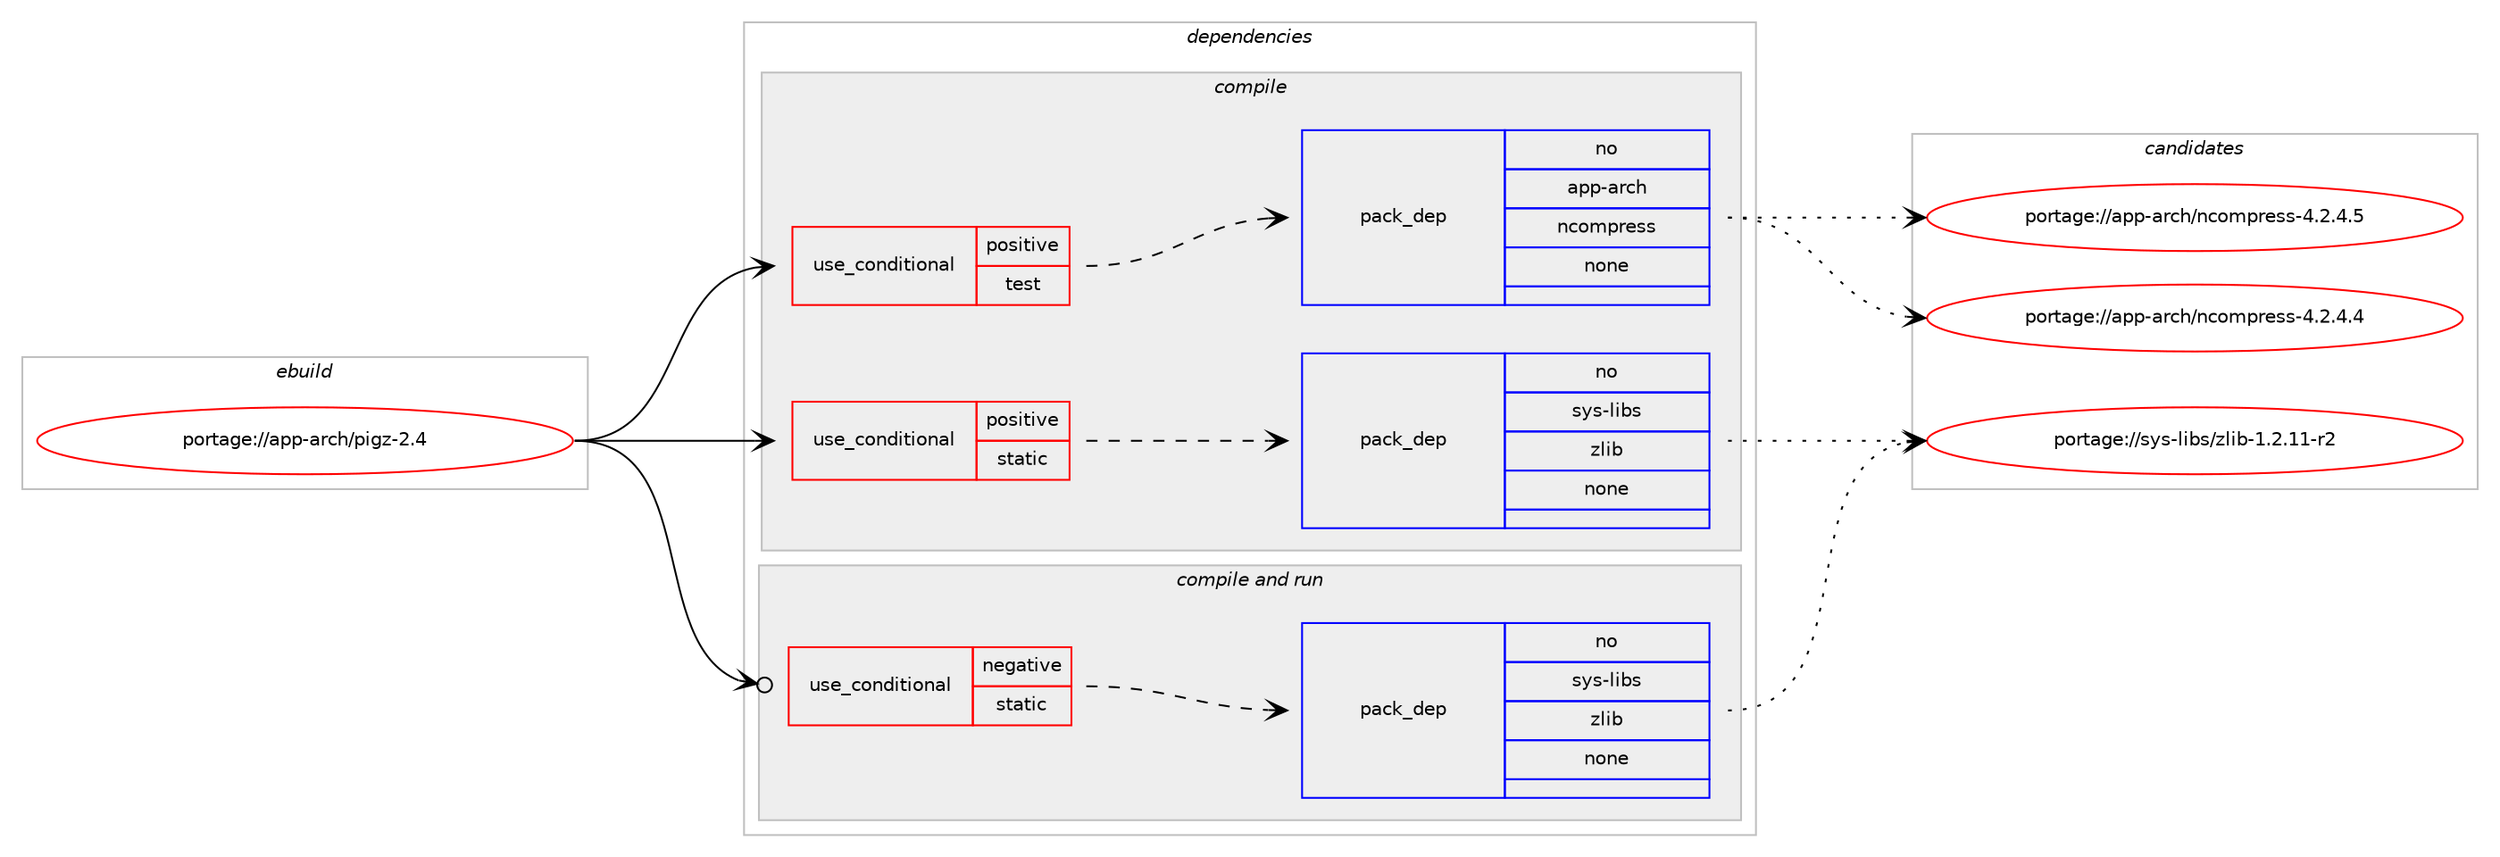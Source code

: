 digraph prolog {

# *************
# Graph options
# *************

newrank=true;
concentrate=true;
compound=true;
graph [rankdir=LR,fontname=Helvetica,fontsize=10,ranksep=1.5];#, ranksep=2.5, nodesep=0.2];
edge  [arrowhead=vee];
node  [fontname=Helvetica,fontsize=10];

# **********
# The ebuild
# **********

subgraph cluster_leftcol {
color=gray;
rank=same;
label=<<i>ebuild</i>>;
id [label="portage://app-arch/pigz-2.4", color=red, width=4, href="../app-arch/pigz-2.4.svg"];
}

# ****************
# The dependencies
# ****************

subgraph cluster_midcol {
color=gray;
label=<<i>dependencies</i>>;
subgraph cluster_compile {
fillcolor="#eeeeee";
style=filled;
label=<<i>compile</i>>;
subgraph cond2257 {
dependency8569 [label=<<TABLE BORDER="0" CELLBORDER="1" CELLSPACING="0" CELLPADDING="4"><TR><TD ROWSPAN="3" CELLPADDING="10">use_conditional</TD></TR><TR><TD>positive</TD></TR><TR><TD>static</TD></TR></TABLE>>, shape=none, color=red];
subgraph pack6176 {
dependency8570 [label=<<TABLE BORDER="0" CELLBORDER="1" CELLSPACING="0" CELLPADDING="4" WIDTH="220"><TR><TD ROWSPAN="6" CELLPADDING="30">pack_dep</TD></TR><TR><TD WIDTH="110">no</TD></TR><TR><TD>sys-libs</TD></TR><TR><TD>zlib</TD></TR><TR><TD>none</TD></TR><TR><TD></TD></TR></TABLE>>, shape=none, color=blue];
}
dependency8569:e -> dependency8570:w [weight=20,style="dashed",arrowhead="vee"];
}
id:e -> dependency8569:w [weight=20,style="solid",arrowhead="vee"];
subgraph cond2258 {
dependency8571 [label=<<TABLE BORDER="0" CELLBORDER="1" CELLSPACING="0" CELLPADDING="4"><TR><TD ROWSPAN="3" CELLPADDING="10">use_conditional</TD></TR><TR><TD>positive</TD></TR><TR><TD>test</TD></TR></TABLE>>, shape=none, color=red];
subgraph pack6177 {
dependency8572 [label=<<TABLE BORDER="0" CELLBORDER="1" CELLSPACING="0" CELLPADDING="4" WIDTH="220"><TR><TD ROWSPAN="6" CELLPADDING="30">pack_dep</TD></TR><TR><TD WIDTH="110">no</TD></TR><TR><TD>app-arch</TD></TR><TR><TD>ncompress</TD></TR><TR><TD>none</TD></TR><TR><TD></TD></TR></TABLE>>, shape=none, color=blue];
}
dependency8571:e -> dependency8572:w [weight=20,style="dashed",arrowhead="vee"];
}
id:e -> dependency8571:w [weight=20,style="solid",arrowhead="vee"];
}
subgraph cluster_compileandrun {
fillcolor="#eeeeee";
style=filled;
label=<<i>compile and run</i>>;
subgraph cond2259 {
dependency8573 [label=<<TABLE BORDER="0" CELLBORDER="1" CELLSPACING="0" CELLPADDING="4"><TR><TD ROWSPAN="3" CELLPADDING="10">use_conditional</TD></TR><TR><TD>negative</TD></TR><TR><TD>static</TD></TR></TABLE>>, shape=none, color=red];
subgraph pack6178 {
dependency8574 [label=<<TABLE BORDER="0" CELLBORDER="1" CELLSPACING="0" CELLPADDING="4" WIDTH="220"><TR><TD ROWSPAN="6" CELLPADDING="30">pack_dep</TD></TR><TR><TD WIDTH="110">no</TD></TR><TR><TD>sys-libs</TD></TR><TR><TD>zlib</TD></TR><TR><TD>none</TD></TR><TR><TD></TD></TR></TABLE>>, shape=none, color=blue];
}
dependency8573:e -> dependency8574:w [weight=20,style="dashed",arrowhead="vee"];
}
id:e -> dependency8573:w [weight=20,style="solid",arrowhead="odotvee"];
}
subgraph cluster_run {
fillcolor="#eeeeee";
style=filled;
label=<<i>run</i>>;
}
}

# **************
# The candidates
# **************

subgraph cluster_choices {
rank=same;
color=gray;
label=<<i>candidates</i>>;

subgraph choice6176 {
color=black;
nodesep=1;
choiceportage11512111545108105981154712210810598454946504649494511450 [label="portage://sys-libs/zlib-1.2.11-r2", color=red, width=4,href="../sys-libs/zlib-1.2.11-r2.svg"];
dependency8570:e -> choiceportage11512111545108105981154712210810598454946504649494511450:w [style=dotted,weight="100"];
}
subgraph choice6177 {
color=black;
nodesep=1;
choiceportage9711211245971149910447110991111091121141011151154552465046524652 [label="portage://app-arch/ncompress-4.2.4.4", color=red, width=4,href="../app-arch/ncompress-4.2.4.4.svg"];
choiceportage9711211245971149910447110991111091121141011151154552465046524653 [label="portage://app-arch/ncompress-4.2.4.5", color=red, width=4,href="../app-arch/ncompress-4.2.4.5.svg"];
dependency8572:e -> choiceportage9711211245971149910447110991111091121141011151154552465046524652:w [style=dotted,weight="100"];
dependency8572:e -> choiceportage9711211245971149910447110991111091121141011151154552465046524653:w [style=dotted,weight="100"];
}
subgraph choice6178 {
color=black;
nodesep=1;
choiceportage11512111545108105981154712210810598454946504649494511450 [label="portage://sys-libs/zlib-1.2.11-r2", color=red, width=4,href="../sys-libs/zlib-1.2.11-r2.svg"];
dependency8574:e -> choiceportage11512111545108105981154712210810598454946504649494511450:w [style=dotted,weight="100"];
}
}

}
